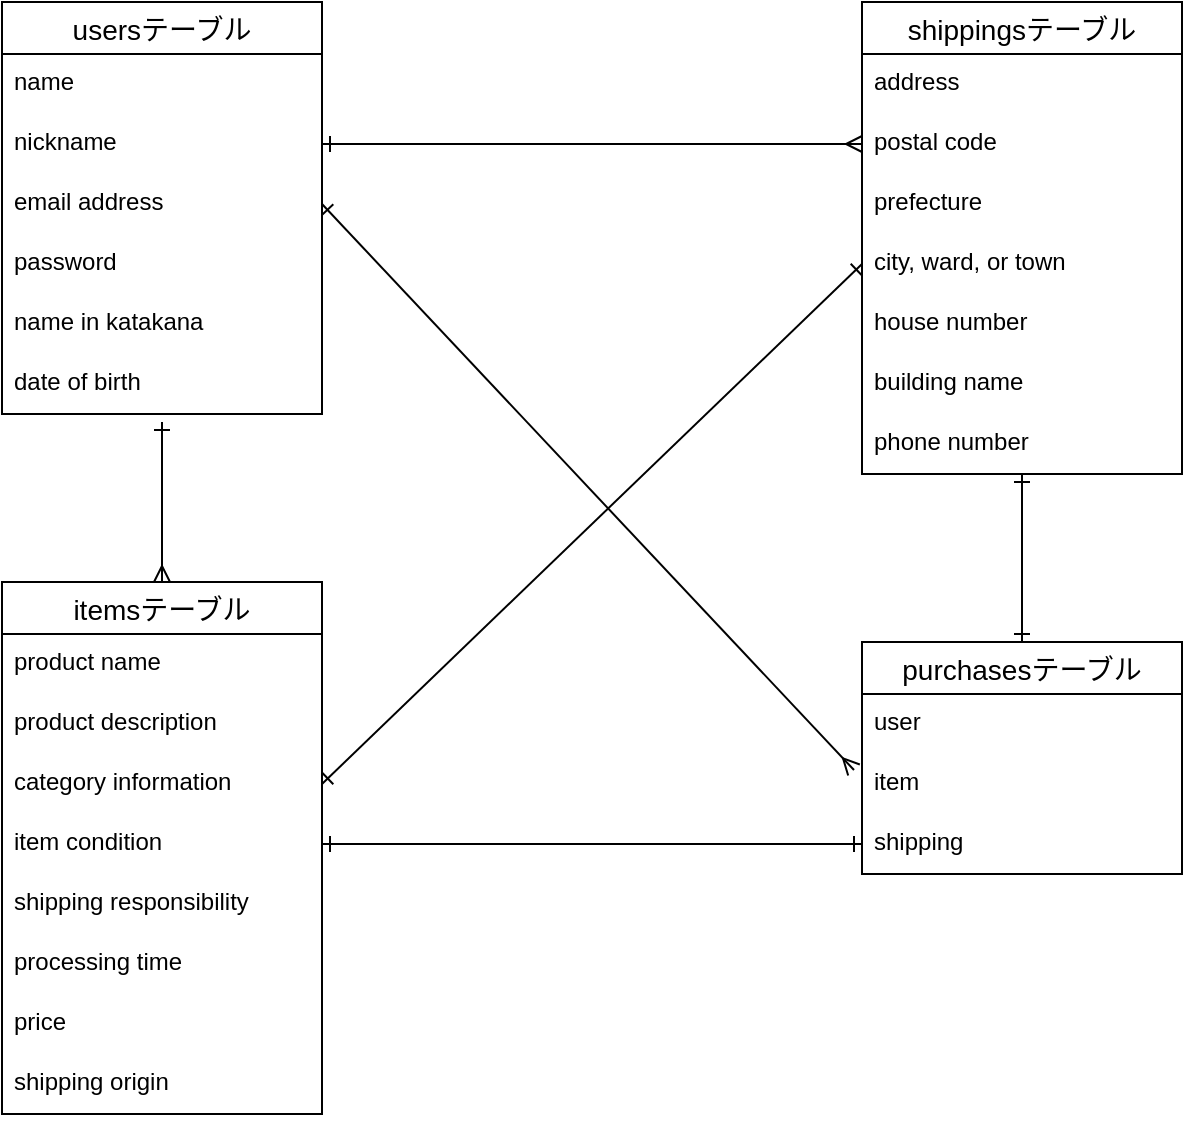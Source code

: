 <mxfile>
    <diagram id="ZI_aoH6oILmOSwa8IxNv" name="ページ1">
        <mxGraphModel dx="687" dy="682" grid="1" gridSize="10" guides="1" tooltips="1" connect="1" arrows="1" fold="1" page="1" pageScale="1" pageWidth="827" pageHeight="1169" math="0" shadow="0">
            <root>
                <mxCell id="0"/>
                <mxCell id="1" parent="0"/>
                <mxCell id="NJgDz3VbkXjWUOvIVBaH-60" value="usersテーブル" style="swimlane;fontStyle=0;childLayout=stackLayout;horizontal=1;startSize=26;horizontalStack=0;resizeParent=1;resizeParentMax=0;resizeLast=0;collapsible=1;marginBottom=0;align=center;fontSize=14;" vertex="1" parent="1">
                    <mxGeometry x="70" y="20" width="160" height="206" as="geometry"/>
                </mxCell>
                <mxCell id="NJgDz3VbkXjWUOvIVBaH-81" value="name" style="text;strokeColor=none;fillColor=none;spacingLeft=4;spacingRight=4;overflow=hidden;rotatable=0;points=[[0,0.5],[1,0.5]];portConstraint=eastwest;fontSize=12;" vertex="1" parent="NJgDz3VbkXjWUOvIVBaH-60">
                    <mxGeometry y="26" width="160" height="30" as="geometry"/>
                </mxCell>
                <mxCell id="NJgDz3VbkXjWUOvIVBaH-62" value="nickname&#10;" style="text;strokeColor=none;fillColor=none;spacingLeft=4;spacingRight=4;overflow=hidden;rotatable=0;points=[[0,0.5],[1,0.5]];portConstraint=eastwest;fontSize=12;" vertex="1" parent="NJgDz3VbkXjWUOvIVBaH-60">
                    <mxGeometry y="56" width="160" height="30" as="geometry"/>
                </mxCell>
                <mxCell id="NJgDz3VbkXjWUOvIVBaH-63" value="email address" style="text;strokeColor=none;fillColor=none;spacingLeft=4;spacingRight=4;overflow=hidden;rotatable=0;points=[[0,0.5],[1,0.5]];portConstraint=eastwest;fontSize=12;" vertex="1" parent="NJgDz3VbkXjWUOvIVBaH-60">
                    <mxGeometry y="86" width="160" height="30" as="geometry"/>
                </mxCell>
                <mxCell id="NJgDz3VbkXjWUOvIVBaH-80" value="password" style="text;strokeColor=none;fillColor=none;spacingLeft=4;spacingRight=4;overflow=hidden;rotatable=0;points=[[0,0.5],[1,0.5]];portConstraint=eastwest;fontSize=12;" vertex="1" parent="NJgDz3VbkXjWUOvIVBaH-60">
                    <mxGeometry y="116" width="160" height="30" as="geometry"/>
                </mxCell>
                <mxCell id="NJgDz3VbkXjWUOvIVBaH-83" value="name in katakana" style="text;strokeColor=none;fillColor=none;spacingLeft=4;spacingRight=4;overflow=hidden;rotatable=0;points=[[0,0.5],[1,0.5]];portConstraint=eastwest;fontSize=12;" vertex="1" parent="NJgDz3VbkXjWUOvIVBaH-60">
                    <mxGeometry y="146" width="160" height="30" as="geometry"/>
                </mxCell>
                <mxCell id="NJgDz3VbkXjWUOvIVBaH-84" value="date of birth&#10;" style="text;strokeColor=none;fillColor=none;spacingLeft=4;spacingRight=4;overflow=hidden;rotatable=0;points=[[0,0.5],[1,0.5]];portConstraint=eastwest;fontSize=12;" vertex="1" parent="NJgDz3VbkXjWUOvIVBaH-60">
                    <mxGeometry y="176" width="160" height="30" as="geometry"/>
                </mxCell>
                <mxCell id="NJgDz3VbkXjWUOvIVBaH-85" value="itemsテーブル" style="swimlane;fontStyle=0;childLayout=stackLayout;horizontal=1;startSize=26;horizontalStack=0;resizeParent=1;resizeParentMax=0;resizeLast=0;collapsible=1;marginBottom=0;align=center;fontSize=14;" vertex="1" parent="1">
                    <mxGeometry x="70" y="310" width="160" height="266" as="geometry"/>
                </mxCell>
                <mxCell id="NJgDz3VbkXjWUOvIVBaH-87" value="product name" style="text;strokeColor=none;fillColor=none;spacingLeft=4;spacingRight=4;overflow=hidden;rotatable=0;points=[[0,0.5],[1,0.5]];portConstraint=eastwest;fontSize=12;" vertex="1" parent="NJgDz3VbkXjWUOvIVBaH-85">
                    <mxGeometry y="26" width="160" height="30" as="geometry"/>
                </mxCell>
                <mxCell id="NJgDz3VbkXjWUOvIVBaH-88" value="product description" style="text;strokeColor=none;fillColor=none;spacingLeft=4;spacingRight=4;overflow=hidden;rotatable=0;points=[[0,0.5],[1,0.5]];portConstraint=eastwest;fontSize=12;" vertex="1" parent="NJgDz3VbkXjWUOvIVBaH-85">
                    <mxGeometry y="56" width="160" height="30" as="geometry"/>
                </mxCell>
                <mxCell id="NJgDz3VbkXjWUOvIVBaH-89" value="category information" style="text;strokeColor=none;fillColor=none;spacingLeft=4;spacingRight=4;overflow=hidden;rotatable=0;points=[[0,0.5],[1,0.5]];portConstraint=eastwest;fontSize=12;" vertex="1" parent="NJgDz3VbkXjWUOvIVBaH-85">
                    <mxGeometry y="86" width="160" height="30" as="geometry"/>
                </mxCell>
                <mxCell id="NJgDz3VbkXjWUOvIVBaH-91" value="item condition" style="text;strokeColor=none;fillColor=none;spacingLeft=4;spacingRight=4;overflow=hidden;rotatable=0;points=[[0,0.5],[1,0.5]];portConstraint=eastwest;fontSize=12;" vertex="1" parent="NJgDz3VbkXjWUOvIVBaH-85">
                    <mxGeometry y="116" width="160" height="30" as="geometry"/>
                </mxCell>
                <mxCell id="NJgDz3VbkXjWUOvIVBaH-92" value="shipping responsibility" style="text;strokeColor=none;fillColor=none;spacingLeft=4;spacingRight=4;overflow=hidden;rotatable=0;points=[[0,0.5],[1,0.5]];portConstraint=eastwest;fontSize=12;" vertex="1" parent="NJgDz3VbkXjWUOvIVBaH-85">
                    <mxGeometry y="146" width="160" height="30" as="geometry"/>
                </mxCell>
                <mxCell id="NJgDz3VbkXjWUOvIVBaH-94" value="processing time" style="text;strokeColor=none;fillColor=none;spacingLeft=4;spacingRight=4;overflow=hidden;rotatable=0;points=[[0,0.5],[1,0.5]];portConstraint=eastwest;fontSize=12;" vertex="1" parent="NJgDz3VbkXjWUOvIVBaH-85">
                    <mxGeometry y="176" width="160" height="30" as="geometry"/>
                </mxCell>
                <mxCell id="NJgDz3VbkXjWUOvIVBaH-95" value="price" style="text;strokeColor=none;fillColor=none;spacingLeft=4;spacingRight=4;overflow=hidden;rotatable=0;points=[[0,0.5],[1,0.5]];portConstraint=eastwest;fontSize=12;" vertex="1" parent="NJgDz3VbkXjWUOvIVBaH-85">
                    <mxGeometry y="206" width="160" height="30" as="geometry"/>
                </mxCell>
                <mxCell id="NJgDz3VbkXjWUOvIVBaH-93" value="shipping origin" style="text;strokeColor=none;fillColor=none;spacingLeft=4;spacingRight=4;overflow=hidden;rotatable=0;points=[[0,0.5],[1,0.5]];portConstraint=eastwest;fontSize=12;" vertex="1" parent="NJgDz3VbkXjWUOvIVBaH-85">
                    <mxGeometry y="236" width="160" height="30" as="geometry"/>
                </mxCell>
                <mxCell id="NJgDz3VbkXjWUOvIVBaH-96" value="shippingsテーブル" style="swimlane;fontStyle=0;childLayout=stackLayout;horizontal=1;startSize=26;horizontalStack=0;resizeParent=1;resizeParentMax=0;resizeLast=0;collapsible=1;marginBottom=0;align=center;fontSize=14;" vertex="1" parent="1">
                    <mxGeometry x="500" y="20" width="160" height="236" as="geometry"/>
                </mxCell>
                <mxCell id="NJgDz3VbkXjWUOvIVBaH-97" value="address" style="text;strokeColor=none;fillColor=none;spacingLeft=4;spacingRight=4;overflow=hidden;rotatable=0;points=[[0,0.5],[1,0.5]];portConstraint=eastwest;fontSize=12;" vertex="1" parent="NJgDz3VbkXjWUOvIVBaH-96">
                    <mxGeometry y="26" width="160" height="30" as="geometry"/>
                </mxCell>
                <mxCell id="NJgDz3VbkXjWUOvIVBaH-98" value="postal code" style="text;strokeColor=none;fillColor=none;spacingLeft=4;spacingRight=4;overflow=hidden;rotatable=0;points=[[0,0.5],[1,0.5]];portConstraint=eastwest;fontSize=12;" vertex="1" parent="NJgDz3VbkXjWUOvIVBaH-96">
                    <mxGeometry y="56" width="160" height="30" as="geometry"/>
                </mxCell>
                <mxCell id="NJgDz3VbkXjWUOvIVBaH-99" value="prefecture" style="text;strokeColor=none;fillColor=none;spacingLeft=4;spacingRight=4;overflow=hidden;rotatable=0;points=[[0,0.5],[1,0.5]];portConstraint=eastwest;fontSize=12;" vertex="1" parent="NJgDz3VbkXjWUOvIVBaH-96">
                    <mxGeometry y="86" width="160" height="30" as="geometry"/>
                </mxCell>
                <mxCell id="NJgDz3VbkXjWUOvIVBaH-100" value="city, ward, or town" style="text;strokeColor=none;fillColor=none;spacingLeft=4;spacingRight=4;overflow=hidden;rotatable=0;points=[[0,0.5],[1,0.5]];portConstraint=eastwest;fontSize=12;" vertex="1" parent="NJgDz3VbkXjWUOvIVBaH-96">
                    <mxGeometry y="116" width="160" height="30" as="geometry"/>
                </mxCell>
                <mxCell id="NJgDz3VbkXjWUOvIVBaH-101" value="house number" style="text;strokeColor=none;fillColor=none;spacingLeft=4;spacingRight=4;overflow=hidden;rotatable=0;points=[[0,0.5],[1,0.5]];portConstraint=eastwest;fontSize=12;" vertex="1" parent="NJgDz3VbkXjWUOvIVBaH-96">
                    <mxGeometry y="146" width="160" height="30" as="geometry"/>
                </mxCell>
                <mxCell id="NJgDz3VbkXjWUOvIVBaH-102" value="building name" style="text;strokeColor=none;fillColor=none;spacingLeft=4;spacingRight=4;overflow=hidden;rotatable=0;points=[[0,0.5],[1,0.5]];portConstraint=eastwest;fontSize=12;" vertex="1" parent="NJgDz3VbkXjWUOvIVBaH-96">
                    <mxGeometry y="176" width="160" height="30" as="geometry"/>
                </mxCell>
                <mxCell id="NJgDz3VbkXjWUOvIVBaH-103" value="phone number&#10;&#10;" style="text;strokeColor=none;fillColor=none;spacingLeft=4;spacingRight=4;overflow=hidden;rotatable=0;points=[[0,0.5],[1,0.5]];portConstraint=eastwest;fontSize=12;" vertex="1" parent="NJgDz3VbkXjWUOvIVBaH-96">
                    <mxGeometry y="206" width="160" height="30" as="geometry"/>
                </mxCell>
                <mxCell id="NJgDz3VbkXjWUOvIVBaH-105" style="html=1;startArrow=ERone;startFill=0;endArrow=ERmany;endFill=0;entryX=0.5;entryY=0;entryDx=0;entryDy=0;" edge="1" parent="1" target="NJgDz3VbkXjWUOvIVBaH-85">
                    <mxGeometry relative="1" as="geometry">
                        <mxPoint x="120" y="280" as="targetPoint"/>
                        <mxPoint x="150" y="230" as="sourcePoint"/>
                    </mxGeometry>
                </mxCell>
                <mxCell id="NJgDz3VbkXjWUOvIVBaH-106" style="html=1;exitX=1;exitY=0.5;exitDx=0;exitDy=0;entryX=0;entryY=0.5;entryDx=0;entryDy=0;startArrow=ERone;startFill=0;endArrow=ERone;endFill=0;" edge="1" parent="1" source="NJgDz3VbkXjWUOvIVBaH-89" target="NJgDz3VbkXjWUOvIVBaH-100">
                    <mxGeometry relative="1" as="geometry"/>
                </mxCell>
                <mxCell id="NJgDz3VbkXjWUOvIVBaH-113" value="" style="edgeStyle=none;html=1;startArrow=ERone;startFill=0;endArrow=ERone;endFill=0;" edge="1" parent="1" source="NJgDz3VbkXjWUOvIVBaH-107" target="NJgDz3VbkXjWUOvIVBaH-103">
                    <mxGeometry relative="1" as="geometry"/>
                </mxCell>
                <mxCell id="NJgDz3VbkXjWUOvIVBaH-107" value="purchasesテーブル" style="swimlane;fontStyle=0;childLayout=stackLayout;horizontal=1;startSize=26;horizontalStack=0;resizeParent=1;resizeParentMax=0;resizeLast=0;collapsible=1;marginBottom=0;align=center;fontSize=14;" vertex="1" parent="1">
                    <mxGeometry x="500" y="340" width="160" height="116" as="geometry"/>
                </mxCell>
                <mxCell id="NJgDz3VbkXjWUOvIVBaH-114" value="user" style="text;strokeColor=none;fillColor=none;spacingLeft=4;spacingRight=4;overflow=hidden;rotatable=0;points=[[0,0.5],[1,0.5]];portConstraint=eastwest;fontSize=12;" vertex="1" parent="NJgDz3VbkXjWUOvIVBaH-107">
                    <mxGeometry y="26" width="160" height="30" as="geometry"/>
                </mxCell>
                <mxCell id="NJgDz3VbkXjWUOvIVBaH-115" value="item&#10;" style="text;strokeColor=none;fillColor=none;spacingLeft=4;spacingRight=4;overflow=hidden;rotatable=0;points=[[0,0.5],[1,0.5]];portConstraint=eastwest;fontSize=12;" vertex="1" parent="NJgDz3VbkXjWUOvIVBaH-107">
                    <mxGeometry y="56" width="160" height="30" as="geometry"/>
                </mxCell>
                <mxCell id="NJgDz3VbkXjWUOvIVBaH-116" value="shipping" style="text;strokeColor=none;fillColor=none;spacingLeft=4;spacingRight=4;overflow=hidden;rotatable=0;points=[[0,0.5],[1,0.5]];portConstraint=eastwest;fontSize=12;" vertex="1" parent="NJgDz3VbkXjWUOvIVBaH-107">
                    <mxGeometry y="86" width="160" height="30" as="geometry"/>
                </mxCell>
                <mxCell id="NJgDz3VbkXjWUOvIVBaH-111" style="edgeStyle=none;html=1;exitX=1;exitY=0.5;exitDx=0;exitDy=0;startArrow=ERone;startFill=0;endArrow=ERmany;endFill=0;entryX=-0.025;entryY=0.267;entryDx=0;entryDy=0;entryPerimeter=0;" edge="1" parent="1" source="NJgDz3VbkXjWUOvIVBaH-63" target="NJgDz3VbkXjWUOvIVBaH-115">
                    <mxGeometry relative="1" as="geometry">
                        <mxPoint x="400" y="380" as="targetPoint"/>
                    </mxGeometry>
                </mxCell>
                <mxCell id="NJgDz3VbkXjWUOvIVBaH-117" style="edgeStyle=none;html=1;exitX=1;exitY=0.5;exitDx=0;exitDy=0;entryX=0;entryY=0.5;entryDx=0;entryDy=0;startArrow=ERone;startFill=0;endArrow=ERone;endFill=0;" edge="1" parent="1" source="NJgDz3VbkXjWUOvIVBaH-91" target="NJgDz3VbkXjWUOvIVBaH-116">
                    <mxGeometry relative="1" as="geometry"/>
                </mxCell>
                <mxCell id="NJgDz3VbkXjWUOvIVBaH-118" style="edgeStyle=none;html=1;exitX=1;exitY=0.5;exitDx=0;exitDy=0;entryX=0;entryY=0.5;entryDx=0;entryDy=0;startArrow=ERone;startFill=0;endArrow=ERmany;endFill=0;" edge="1" parent="1" source="NJgDz3VbkXjWUOvIVBaH-62" target="NJgDz3VbkXjWUOvIVBaH-98">
                    <mxGeometry relative="1" as="geometry"/>
                </mxCell>
            </root>
        </mxGraphModel>
    </diagram>
</mxfile>